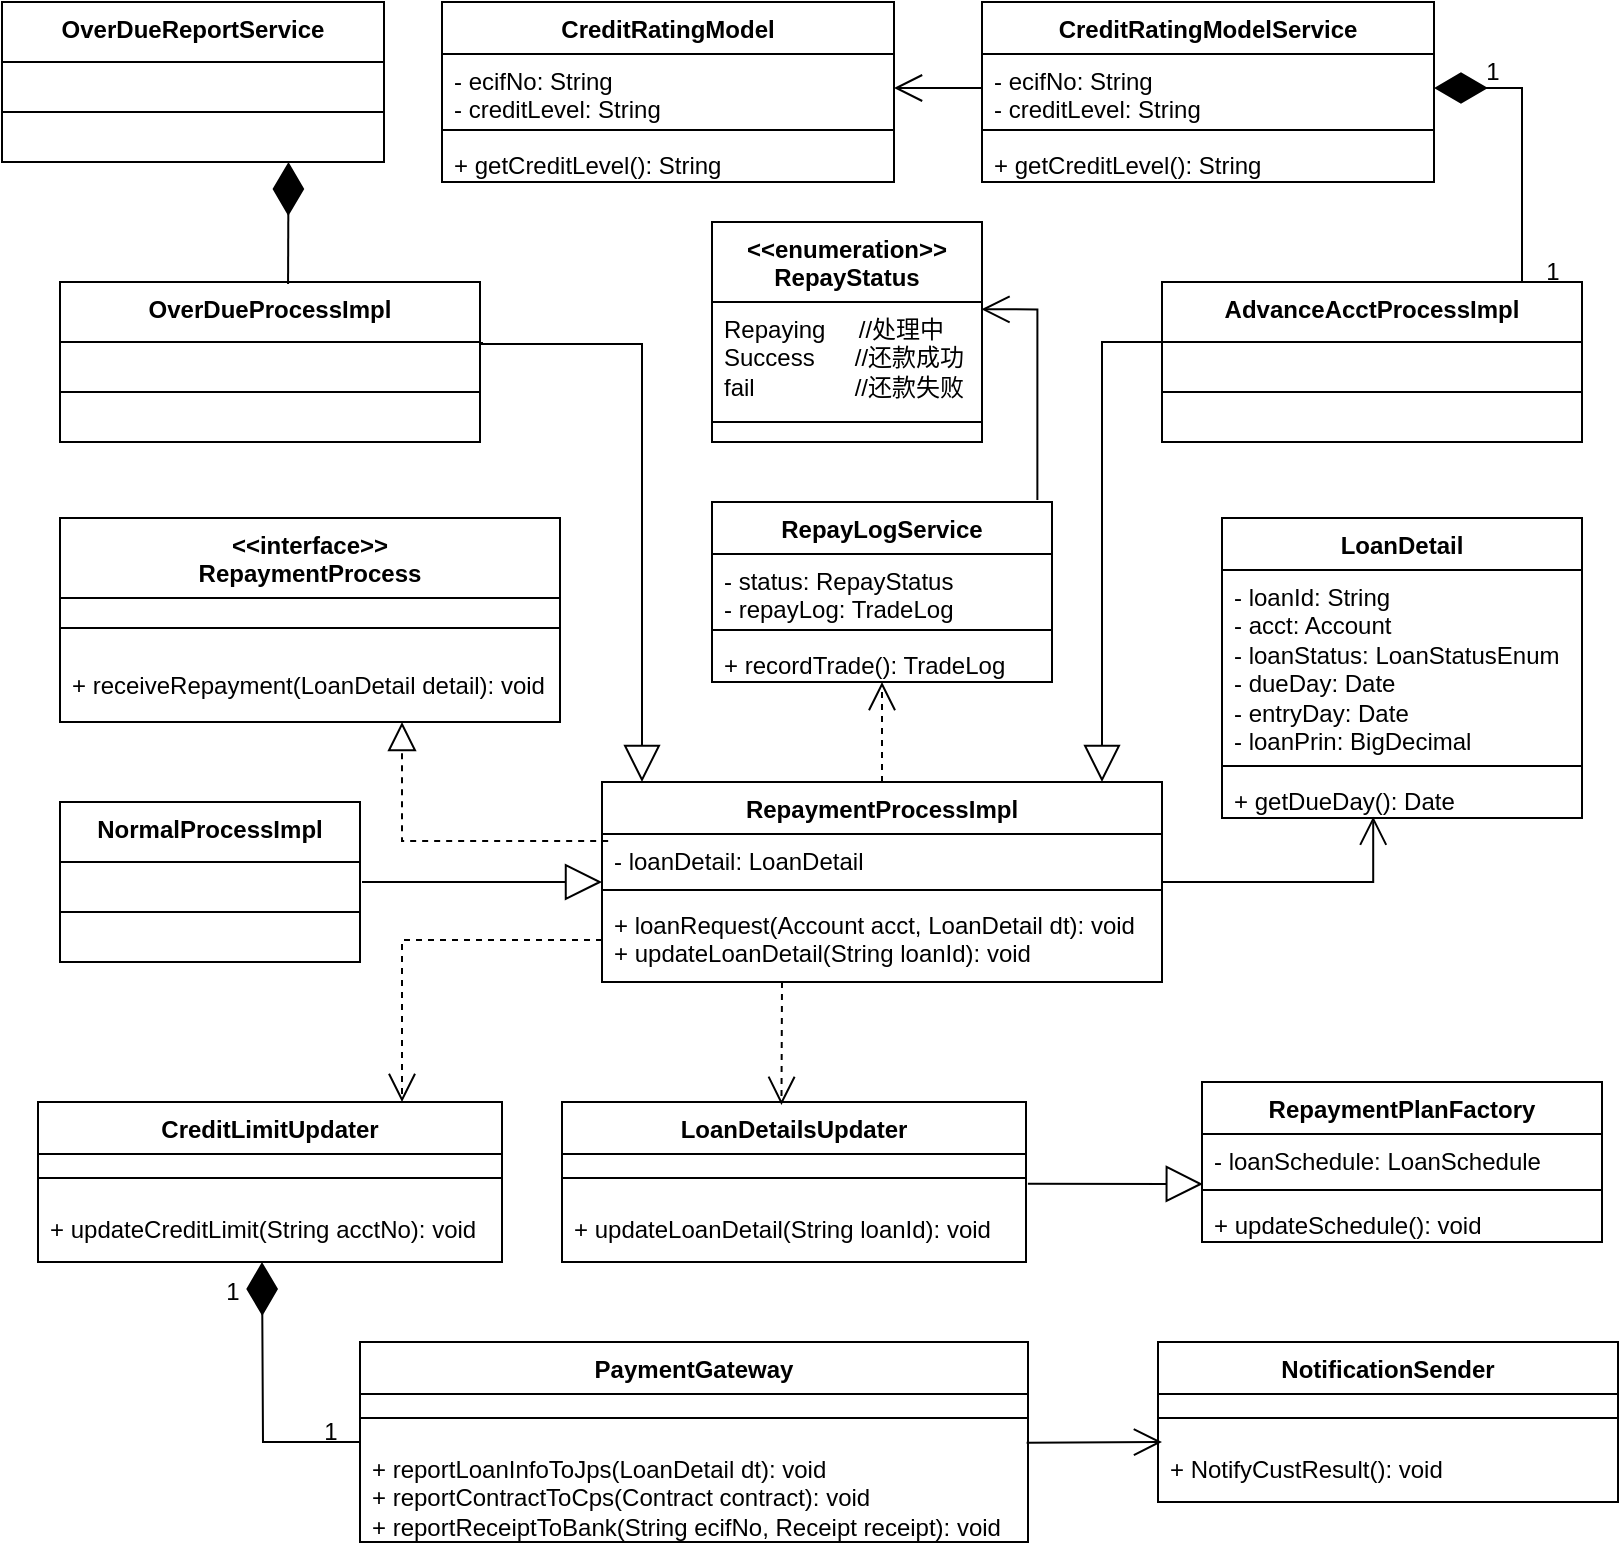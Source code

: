 <mxfile version="21.6.9" type="github">
  <diagram name="第 1 页" id="CDCMT0ahfo753EKsKTET">
    <mxGraphModel dx="1173" dy="772" grid="1" gridSize="10" guides="1" tooltips="1" connect="1" arrows="1" fold="1" page="1" pageScale="1" pageWidth="827" pageHeight="1169" math="0" shadow="0">
      <root>
        <mxCell id="0" />
        <mxCell id="1" parent="0" />
        <mxCell id="DLmoHrTBkKyLxjn6FFNR-3" value="&amp;lt;&amp;lt;interface&amp;gt;&amp;gt;&lt;br style=&quot;border-color: var(--border-color);&quot;&gt;RepaymentProcess" style="swimlane;fontStyle=1;align=center;verticalAlign=top;childLayout=stackLayout;horizontal=1;startSize=40;horizontalStack=0;resizeParent=1;resizeParentMax=0;resizeLast=0;collapsible=1;marginBottom=0;whiteSpace=wrap;html=1;" parent="1" vertex="1">
          <mxGeometry x="39" y="1008" width="250" height="102" as="geometry" />
        </mxCell>
        <mxCell id="DLmoHrTBkKyLxjn6FFNR-5" value="" style="line;strokeWidth=1;fillColor=none;align=left;verticalAlign=middle;spacingTop=-1;spacingLeft=3;spacingRight=3;rotatable=0;labelPosition=right;points=[];portConstraint=eastwest;strokeColor=inherit;" parent="DLmoHrTBkKyLxjn6FFNR-3" vertex="1">
          <mxGeometry y="40" width="250" height="30" as="geometry" />
        </mxCell>
        <mxCell id="DLmoHrTBkKyLxjn6FFNR-6" value="+ receiveRepayment(LoanDetail detail): void" style="text;strokeColor=none;fillColor=none;align=left;verticalAlign=top;spacingLeft=4;spacingRight=4;overflow=hidden;rotatable=0;points=[[0,0.5],[1,0.5]];portConstraint=eastwest;whiteSpace=wrap;html=1;" parent="DLmoHrTBkKyLxjn6FFNR-3" vertex="1">
          <mxGeometry y="70" width="250" height="32" as="geometry" />
        </mxCell>
        <mxCell id="DLmoHrTBkKyLxjn6FFNR-10" value="RepaymentProcessImpl" style="swimlane;fontStyle=1;align=center;verticalAlign=top;childLayout=stackLayout;horizontal=1;startSize=26;horizontalStack=0;resizeParent=1;resizeParentMax=0;resizeLast=0;collapsible=1;marginBottom=0;whiteSpace=wrap;html=1;" parent="1" vertex="1">
          <mxGeometry x="310" y="1140" width="280" height="100" as="geometry" />
        </mxCell>
        <mxCell id="DLmoHrTBkKyLxjn6FFNR-11" value="- loanDetail: LoanDetail" style="text;strokeColor=none;fillColor=none;align=left;verticalAlign=top;spacingLeft=4;spacingRight=4;overflow=hidden;rotatable=0;points=[[0,0.5],[1,0.5]];portConstraint=eastwest;whiteSpace=wrap;html=1;" parent="DLmoHrTBkKyLxjn6FFNR-10" vertex="1">
          <mxGeometry y="26" width="280" height="24" as="geometry" />
        </mxCell>
        <mxCell id="DLmoHrTBkKyLxjn6FFNR-12" value="" style="line;strokeWidth=1;fillColor=none;align=left;verticalAlign=middle;spacingTop=-1;spacingLeft=3;spacingRight=3;rotatable=0;labelPosition=right;points=[];portConstraint=eastwest;strokeColor=inherit;" parent="DLmoHrTBkKyLxjn6FFNR-10" vertex="1">
          <mxGeometry y="50" width="280" height="8" as="geometry" />
        </mxCell>
        <mxCell id="DLmoHrTBkKyLxjn6FFNR-13" value="+ loanRequest(Account acct, LoanDetail dt): void&lt;br style=&quot;border-color: var(--border-color);&quot;&gt;+ updateLoanDetail(String loanId): void" style="text;strokeColor=none;fillColor=none;align=left;verticalAlign=top;spacingLeft=4;spacingRight=4;overflow=hidden;rotatable=0;points=[[0,0.5],[1,0.5]];portConstraint=eastwest;whiteSpace=wrap;html=1;" parent="DLmoHrTBkKyLxjn6FFNR-10" vertex="1">
          <mxGeometry y="58" width="280" height="42" as="geometry" />
        </mxCell>
        <mxCell id="DLmoHrTBkKyLxjn6FFNR-14" value="LoanDetail" style="swimlane;fontStyle=1;align=center;verticalAlign=top;childLayout=stackLayout;horizontal=1;startSize=26;horizontalStack=0;resizeParent=1;resizeParentMax=0;resizeLast=0;collapsible=1;marginBottom=0;whiteSpace=wrap;html=1;" parent="1" vertex="1">
          <mxGeometry x="620" y="1008" width="180" height="150" as="geometry" />
        </mxCell>
        <mxCell id="DLmoHrTBkKyLxjn6FFNR-15" value="- loanId: String&lt;br&gt;- acct: Account&lt;br&gt;- loanStatus: LoanStatusEnum&lt;br&gt;- dueDay: Date&lt;br&gt;- entryDay: Date&lt;br&gt;- loanPrin: BigDecimal" style="text;strokeColor=none;fillColor=none;align=left;verticalAlign=top;spacingLeft=4;spacingRight=4;overflow=hidden;rotatable=0;points=[[0,0.5],[1,0.5]];portConstraint=eastwest;whiteSpace=wrap;html=1;" parent="DLmoHrTBkKyLxjn6FFNR-14" vertex="1">
          <mxGeometry y="26" width="180" height="94" as="geometry" />
        </mxCell>
        <mxCell id="DLmoHrTBkKyLxjn6FFNR-16" value="" style="line;strokeWidth=1;fillColor=none;align=left;verticalAlign=middle;spacingTop=-1;spacingLeft=3;spacingRight=3;rotatable=0;labelPosition=right;points=[];portConstraint=eastwest;strokeColor=inherit;" parent="DLmoHrTBkKyLxjn6FFNR-14" vertex="1">
          <mxGeometry y="120" width="180" height="8" as="geometry" />
        </mxCell>
        <mxCell id="DLmoHrTBkKyLxjn6FFNR-17" value="+ getDueDay(): Date" style="text;strokeColor=none;fillColor=none;align=left;verticalAlign=top;spacingLeft=4;spacingRight=4;overflow=hidden;rotatable=0;points=[[0,0.5],[1,0.5]];portConstraint=eastwest;whiteSpace=wrap;html=1;" parent="DLmoHrTBkKyLxjn6FFNR-14" vertex="1">
          <mxGeometry y="128" width="180" height="22" as="geometry" />
        </mxCell>
        <mxCell id="DLmoHrTBkKyLxjn6FFNR-18" value="" style="endArrow=block;dashed=1;endFill=0;endSize=12;html=1;rounded=0;exitX=0.011;exitY=0.144;exitDx=0;exitDy=0;exitPerimeter=0;edgeStyle=orthogonalEdgeStyle;" parent="1" source="DLmoHrTBkKyLxjn6FFNR-11" target="DLmoHrTBkKyLxjn6FFNR-6" edge="1">
          <mxGeometry width="160" relative="1" as="geometry">
            <mxPoint x="80" y="1140" as="sourcePoint" />
            <mxPoint x="240" y="1140" as="targetPoint" />
            <Array as="points">
              <mxPoint x="210" y="1170" />
            </Array>
          </mxGeometry>
        </mxCell>
        <mxCell id="DLmoHrTBkKyLxjn6FFNR-19" value="" style="endArrow=open;endFill=1;endSize=12;html=1;rounded=0;entryX=0.42;entryY=0.97;entryDx=0;entryDy=0;entryPerimeter=0;edgeStyle=orthogonalEdgeStyle;" parent="1" target="DLmoHrTBkKyLxjn6FFNR-17" edge="1">
          <mxGeometry width="160" relative="1" as="geometry">
            <mxPoint x="590" y="1190" as="sourcePoint" />
            <mxPoint x="750" y="1190" as="targetPoint" />
            <Array as="points">
              <mxPoint x="696" y="1190" />
            </Array>
          </mxGeometry>
        </mxCell>
        <mxCell id="DLmoHrTBkKyLxjn6FFNR-20" value="CreditLimitUpdater" style="swimlane;fontStyle=1;align=center;verticalAlign=top;childLayout=stackLayout;horizontal=1;startSize=26;horizontalStack=0;resizeParent=1;resizeParentMax=0;resizeLast=0;collapsible=1;marginBottom=0;whiteSpace=wrap;html=1;" parent="1" vertex="1">
          <mxGeometry x="28" y="1300" width="232" height="80" as="geometry" />
        </mxCell>
        <mxCell id="DLmoHrTBkKyLxjn6FFNR-21" value="" style="line;strokeWidth=1;fillColor=none;align=left;verticalAlign=middle;spacingTop=-1;spacingLeft=3;spacingRight=3;rotatable=0;labelPosition=right;points=[];portConstraint=eastwest;strokeColor=inherit;" parent="DLmoHrTBkKyLxjn6FFNR-20" vertex="1">
          <mxGeometry y="26" width="232" height="24" as="geometry" />
        </mxCell>
        <mxCell id="DLmoHrTBkKyLxjn6FFNR-22" value="+ updateCreditLimit(String acctNo): void" style="text;strokeColor=none;fillColor=none;align=left;verticalAlign=top;spacingLeft=4;spacingRight=4;overflow=hidden;rotatable=0;points=[[0,0.5],[1,0.5]];portConstraint=eastwest;whiteSpace=wrap;html=1;" parent="DLmoHrTBkKyLxjn6FFNR-20" vertex="1">
          <mxGeometry y="50" width="232" height="30" as="geometry" />
        </mxCell>
        <mxCell id="DLmoHrTBkKyLxjn6FFNR-23" value="LoanDetailsUpdater" style="swimlane;fontStyle=1;align=center;verticalAlign=top;childLayout=stackLayout;horizontal=1;startSize=26;horizontalStack=0;resizeParent=1;resizeParentMax=0;resizeLast=0;collapsible=1;marginBottom=0;whiteSpace=wrap;html=1;" parent="1" vertex="1">
          <mxGeometry x="290" y="1300" width="232" height="80" as="geometry" />
        </mxCell>
        <mxCell id="DLmoHrTBkKyLxjn6FFNR-24" value="" style="line;strokeWidth=1;fillColor=none;align=left;verticalAlign=middle;spacingTop=-1;spacingLeft=3;spacingRight=3;rotatable=0;labelPosition=right;points=[];portConstraint=eastwest;strokeColor=inherit;" parent="DLmoHrTBkKyLxjn6FFNR-23" vertex="1">
          <mxGeometry y="26" width="232" height="24" as="geometry" />
        </mxCell>
        <mxCell id="DLmoHrTBkKyLxjn6FFNR-25" value="+ updateLoanDetail(String loanId): void" style="text;strokeColor=none;fillColor=none;align=left;verticalAlign=top;spacingLeft=4;spacingRight=4;overflow=hidden;rotatable=0;points=[[0,0.5],[1,0.5]];portConstraint=eastwest;whiteSpace=wrap;html=1;" parent="DLmoHrTBkKyLxjn6FFNR-23" vertex="1">
          <mxGeometry y="50" width="232" height="30" as="geometry" />
        </mxCell>
        <mxCell id="DLmoHrTBkKyLxjn6FFNR-26" value="RepaymentPlanFactory" style="swimlane;fontStyle=1;align=center;verticalAlign=top;childLayout=stackLayout;horizontal=1;startSize=26;horizontalStack=0;resizeParent=1;resizeParentMax=0;resizeLast=0;collapsible=1;marginBottom=0;whiteSpace=wrap;html=1;" parent="1" vertex="1">
          <mxGeometry x="610" y="1290" width="200" height="80" as="geometry" />
        </mxCell>
        <mxCell id="DLmoHrTBkKyLxjn6FFNR-27" value="- loanSchedule: LoanSchedule&lt;br&gt;" style="text;strokeColor=none;fillColor=none;align=left;verticalAlign=top;spacingLeft=4;spacingRight=4;overflow=hidden;rotatable=0;points=[[0,0.5],[1,0.5]];portConstraint=eastwest;whiteSpace=wrap;html=1;" parent="DLmoHrTBkKyLxjn6FFNR-26" vertex="1">
          <mxGeometry y="26" width="200" height="24" as="geometry" />
        </mxCell>
        <mxCell id="DLmoHrTBkKyLxjn6FFNR-28" value="" style="line;strokeWidth=1;fillColor=none;align=left;verticalAlign=middle;spacingTop=-1;spacingLeft=3;spacingRight=3;rotatable=0;labelPosition=right;points=[];portConstraint=eastwest;strokeColor=inherit;" parent="DLmoHrTBkKyLxjn6FFNR-26" vertex="1">
          <mxGeometry y="50" width="200" height="8" as="geometry" />
        </mxCell>
        <mxCell id="DLmoHrTBkKyLxjn6FFNR-29" value="+ updateSchedule(): void" style="text;strokeColor=none;fillColor=none;align=left;verticalAlign=top;spacingLeft=4;spacingRight=4;overflow=hidden;rotatable=0;points=[[0,0.5],[1,0.5]];portConstraint=eastwest;whiteSpace=wrap;html=1;" parent="DLmoHrTBkKyLxjn6FFNR-26" vertex="1">
          <mxGeometry y="58" width="200" height="22" as="geometry" />
        </mxCell>
        <mxCell id="DLmoHrTBkKyLxjn6FFNR-30" value="" style="endArrow=block;endSize=16;endFill=0;html=1;rounded=0;exitX=1.004;exitY=0.619;exitDx=0;exitDy=0;exitPerimeter=0;entryX=0.002;entryY=0.125;entryDx=0;entryDy=0;entryPerimeter=0;" parent="1" source="DLmoHrTBkKyLxjn6FFNR-24" target="DLmoHrTBkKyLxjn6FFNR-28" edge="1">
          <mxGeometry width="160" relative="1" as="geometry">
            <mxPoint x="540" y="1350" as="sourcePoint" />
            <mxPoint x="610" y="1350" as="targetPoint" />
          </mxGeometry>
        </mxCell>
        <mxCell id="DLmoHrTBkKyLxjn6FFNR-31" value="PaymentGateway" style="swimlane;fontStyle=1;align=center;verticalAlign=top;childLayout=stackLayout;horizontal=1;startSize=26;horizontalStack=0;resizeParent=1;resizeParentMax=0;resizeLast=0;collapsible=1;marginBottom=0;whiteSpace=wrap;html=1;" parent="1" vertex="1">
          <mxGeometry x="189" y="1420" width="334" height="100" as="geometry" />
        </mxCell>
        <mxCell id="DLmoHrTBkKyLxjn6FFNR-32" value="" style="line;strokeWidth=1;fillColor=none;align=left;verticalAlign=middle;spacingTop=-1;spacingLeft=3;spacingRight=3;rotatable=0;labelPosition=right;points=[];portConstraint=eastwest;strokeColor=inherit;" parent="DLmoHrTBkKyLxjn6FFNR-31" vertex="1">
          <mxGeometry y="26" width="334" height="24" as="geometry" />
        </mxCell>
        <mxCell id="DLmoHrTBkKyLxjn6FFNR-33" value="+ reportLoanInfoToJps(LoanDetail dt): void&lt;br&gt;+ reportContractToCps(Contract contract): void&lt;br&gt;+ reportReceiptToBank(String ecifNo, Receipt receipt): void" style="text;strokeColor=none;fillColor=none;align=left;verticalAlign=top;spacingLeft=4;spacingRight=4;overflow=hidden;rotatable=0;points=[[0,0.5],[1,0.5]];portConstraint=eastwest;whiteSpace=wrap;html=1;" parent="DLmoHrTBkKyLxjn6FFNR-31" vertex="1">
          <mxGeometry y="50" width="334" height="50" as="geometry" />
        </mxCell>
        <mxCell id="DLmoHrTBkKyLxjn6FFNR-34" value="" style="endArrow=diamondThin;endFill=1;endSize=24;html=1;rounded=0;exitX=0;exitY=0.5;exitDx=0;exitDy=0;edgeStyle=orthogonalEdgeStyle;" parent="1" source="DLmoHrTBkKyLxjn6FFNR-31" edge="1">
          <mxGeometry width="160" relative="1" as="geometry">
            <mxPoint x="190" y="1450" as="sourcePoint" />
            <mxPoint x="140" y="1380" as="targetPoint" />
          </mxGeometry>
        </mxCell>
        <mxCell id="DLmoHrTBkKyLxjn6FFNR-35" value="1" style="text;html=1;align=center;verticalAlign=middle;resizable=0;points=[];autosize=1;strokeColor=none;fillColor=none;" parent="1" vertex="1">
          <mxGeometry x="110" y="1380" width="30" height="30" as="geometry" />
        </mxCell>
        <mxCell id="DLmoHrTBkKyLxjn6FFNR-36" value="1" style="text;html=1;align=center;verticalAlign=middle;resizable=0;points=[];autosize=1;strokeColor=none;fillColor=none;" parent="1" vertex="1">
          <mxGeometry x="159" y="1450" width="30" height="30" as="geometry" />
        </mxCell>
        <mxCell id="DLmoHrTBkKyLxjn6FFNR-37" value="NotificationSender" style="swimlane;fontStyle=1;align=center;verticalAlign=top;childLayout=stackLayout;horizontal=1;startSize=26;horizontalStack=0;resizeParent=1;resizeParentMax=0;resizeLast=0;collapsible=1;marginBottom=0;whiteSpace=wrap;html=1;" parent="1" vertex="1">
          <mxGeometry x="588" y="1420" width="230" height="80" as="geometry" />
        </mxCell>
        <mxCell id="DLmoHrTBkKyLxjn6FFNR-38" value="" style="line;strokeWidth=1;fillColor=none;align=left;verticalAlign=middle;spacingTop=-1;spacingLeft=3;spacingRight=3;rotatable=0;labelPosition=right;points=[];portConstraint=eastwest;strokeColor=inherit;" parent="DLmoHrTBkKyLxjn6FFNR-37" vertex="1">
          <mxGeometry y="26" width="230" height="24" as="geometry" />
        </mxCell>
        <mxCell id="DLmoHrTBkKyLxjn6FFNR-39" value="+ NotifyCustResult(): void" style="text;strokeColor=none;fillColor=none;align=left;verticalAlign=top;spacingLeft=4;spacingRight=4;overflow=hidden;rotatable=0;points=[[0,0.5],[1,0.5]];portConstraint=eastwest;whiteSpace=wrap;html=1;" parent="DLmoHrTBkKyLxjn6FFNR-37" vertex="1">
          <mxGeometry y="50" width="230" height="30" as="geometry" />
        </mxCell>
        <mxCell id="DLmoHrTBkKyLxjn6FFNR-40" value="" style="endArrow=open;endFill=1;endSize=12;html=1;rounded=0;exitX=0.998;exitY=0.007;exitDx=0;exitDy=0;exitPerimeter=0;" parent="1" source="DLmoHrTBkKyLxjn6FFNR-33" edge="1">
          <mxGeometry width="160" relative="1" as="geometry">
            <mxPoint x="530" y="1470" as="sourcePoint" />
            <mxPoint x="590" y="1470" as="targetPoint" />
          </mxGeometry>
        </mxCell>
        <mxCell id="DLmoHrTBkKyLxjn6FFNR-42" value="" style="endArrow=open;endFill=1;endSize=12;html=1;rounded=0;exitX=0;exitY=0.5;exitDx=0;exitDy=0;edgeStyle=orthogonalEdgeStyle;dashed=1;" parent="1" source="DLmoHrTBkKyLxjn6FFNR-13" edge="1">
          <mxGeometry width="160" relative="1" as="geometry">
            <mxPoint x="170" y="1250" as="sourcePoint" />
            <mxPoint x="210" y="1300" as="targetPoint" />
            <Array as="points">
              <mxPoint x="210" y="1219" />
              <mxPoint x="210" y="1300" />
            </Array>
          </mxGeometry>
        </mxCell>
        <mxCell id="DLmoHrTBkKyLxjn6FFNR-43" value="" style="endArrow=open;endFill=1;endSize=12;html=1;rounded=0;entryX=0.473;entryY=0.018;entryDx=0;entryDy=0;entryPerimeter=0;dashed=1;" parent="1" target="DLmoHrTBkKyLxjn6FFNR-23" edge="1">
          <mxGeometry width="160" relative="1" as="geometry">
            <mxPoint x="400" y="1240" as="sourcePoint" />
            <mxPoint x="510" y="1280" as="targetPoint" />
          </mxGeometry>
        </mxCell>
        <mxCell id="DLmoHrTBkKyLxjn6FFNR-44" value="NormalProcessImpl" style="swimlane;fontStyle=1;align=center;verticalAlign=top;childLayout=stackLayout;horizontal=1;startSize=30;horizontalStack=0;resizeParent=1;resizeParentMax=0;resizeLast=0;collapsible=1;marginBottom=0;whiteSpace=wrap;html=1;" parent="1" vertex="1">
          <mxGeometry x="39" y="1150" width="150" height="80" as="geometry" />
        </mxCell>
        <mxCell id="DLmoHrTBkKyLxjn6FFNR-45" value="" style="line;strokeWidth=1;fillColor=none;align=left;verticalAlign=middle;spacingTop=-1;spacingLeft=3;spacingRight=3;rotatable=0;labelPosition=right;points=[];portConstraint=eastwest;strokeColor=inherit;" parent="DLmoHrTBkKyLxjn6FFNR-44" vertex="1">
          <mxGeometry y="30" width="150" height="50" as="geometry" />
        </mxCell>
        <mxCell id="DLmoHrTBkKyLxjn6FFNR-46" value="" style="endArrow=block;endSize=16;endFill=0;html=1;rounded=0;" parent="1" edge="1">
          <mxGeometry width="160" relative="1" as="geometry">
            <mxPoint x="190" y="1190" as="sourcePoint" />
            <mxPoint x="310" y="1190" as="targetPoint" />
          </mxGeometry>
        </mxCell>
        <mxCell id="DLmoHrTBkKyLxjn6FFNR-47" value="OverDueProcessImpl" style="swimlane;fontStyle=1;align=center;verticalAlign=top;childLayout=stackLayout;horizontal=1;startSize=30;horizontalStack=0;resizeParent=1;resizeParentMax=0;resizeLast=0;collapsible=1;marginBottom=0;whiteSpace=wrap;html=1;" parent="1" vertex="1">
          <mxGeometry x="39" y="890" width="210" height="80" as="geometry" />
        </mxCell>
        <mxCell id="DLmoHrTBkKyLxjn6FFNR-48" value="" style="line;strokeWidth=1;fillColor=none;align=left;verticalAlign=middle;spacingTop=-1;spacingLeft=3;spacingRight=3;rotatable=0;labelPosition=right;points=[];portConstraint=eastwest;strokeColor=inherit;" parent="DLmoHrTBkKyLxjn6FFNR-47" vertex="1">
          <mxGeometry y="30" width="210" height="50" as="geometry" />
        </mxCell>
        <mxCell id="DLmoHrTBkKyLxjn6FFNR-49" value="" style="endArrow=block;endSize=16;endFill=0;html=1;rounded=0;edgeStyle=orthogonalEdgeStyle;" parent="1" edge="1">
          <mxGeometry width="160" relative="1" as="geometry">
            <mxPoint x="250" y="920" as="sourcePoint" />
            <mxPoint x="330" y="1140" as="targetPoint" />
            <Array as="points">
              <mxPoint x="250" y="921" />
              <mxPoint x="330" y="921" />
              <mxPoint x="330" y="1140" />
            </Array>
          </mxGeometry>
        </mxCell>
        <mxCell id="DLmoHrTBkKyLxjn6FFNR-50" value="AdvanceAcctProcessImpl" style="swimlane;fontStyle=1;align=center;verticalAlign=top;childLayout=stackLayout;horizontal=1;startSize=30;horizontalStack=0;resizeParent=1;resizeParentMax=0;resizeLast=0;collapsible=1;marginBottom=0;whiteSpace=wrap;html=1;" parent="1" vertex="1">
          <mxGeometry x="590" y="890" width="210" height="80" as="geometry" />
        </mxCell>
        <mxCell id="DLmoHrTBkKyLxjn6FFNR-51" value="" style="line;strokeWidth=1;fillColor=none;align=left;verticalAlign=middle;spacingTop=-1;spacingLeft=3;spacingRight=3;rotatable=0;labelPosition=right;points=[];portConstraint=eastwest;strokeColor=inherit;" parent="DLmoHrTBkKyLxjn6FFNR-50" vertex="1">
          <mxGeometry y="30" width="210" height="50" as="geometry" />
        </mxCell>
        <mxCell id="DLmoHrTBkKyLxjn6FFNR-52" value="" style="endArrow=block;endSize=16;endFill=0;html=1;rounded=0;edgeStyle=orthogonalEdgeStyle;" parent="1" edge="1">
          <mxGeometry width="160" relative="1" as="geometry">
            <mxPoint x="590" y="920" as="sourcePoint" />
            <mxPoint x="560" y="1140" as="targetPoint" />
            <Array as="points">
              <mxPoint x="560" y="920" />
              <mxPoint x="560" y="1140" />
            </Array>
          </mxGeometry>
        </mxCell>
        <mxCell id="DLmoHrTBkKyLxjn6FFNR-55" value="RepayLogService" style="swimlane;fontStyle=1;align=center;verticalAlign=top;childLayout=stackLayout;horizontal=1;startSize=26;horizontalStack=0;resizeParent=1;resizeParentMax=0;resizeLast=0;collapsible=1;marginBottom=0;whiteSpace=wrap;html=1;" parent="1" vertex="1">
          <mxGeometry x="365" y="1000" width="170" height="90" as="geometry" />
        </mxCell>
        <mxCell id="DLmoHrTBkKyLxjn6FFNR-56" value="- status: RepayStatus&lt;br&gt;- repayLog: TradeLog" style="text;strokeColor=none;fillColor=none;align=left;verticalAlign=top;spacingLeft=4;spacingRight=4;overflow=hidden;rotatable=0;points=[[0,0.5],[1,0.5]];portConstraint=eastwest;whiteSpace=wrap;html=1;" parent="DLmoHrTBkKyLxjn6FFNR-55" vertex="1">
          <mxGeometry y="26" width="170" height="34" as="geometry" />
        </mxCell>
        <mxCell id="DLmoHrTBkKyLxjn6FFNR-57" value="" style="line;strokeWidth=1;fillColor=none;align=left;verticalAlign=middle;spacingTop=-1;spacingLeft=3;spacingRight=3;rotatable=0;labelPosition=right;points=[];portConstraint=eastwest;strokeColor=inherit;" parent="DLmoHrTBkKyLxjn6FFNR-55" vertex="1">
          <mxGeometry y="60" width="170" height="8" as="geometry" />
        </mxCell>
        <mxCell id="DLmoHrTBkKyLxjn6FFNR-58" value="+ recordTrade(): TradeLog" style="text;strokeColor=none;fillColor=none;align=left;verticalAlign=top;spacingLeft=4;spacingRight=4;overflow=hidden;rotatable=0;points=[[0,0.5],[1,0.5]];portConstraint=eastwest;whiteSpace=wrap;html=1;" parent="DLmoHrTBkKyLxjn6FFNR-55" vertex="1">
          <mxGeometry y="68" width="170" height="22" as="geometry" />
        </mxCell>
        <mxCell id="DLmoHrTBkKyLxjn6FFNR-59" value="" style="endArrow=open;endSize=12;dashed=1;html=1;rounded=0;exitX=0.5;exitY=0;exitDx=0;exitDy=0;" parent="1" source="DLmoHrTBkKyLxjn6FFNR-10" target="DLmoHrTBkKyLxjn6FFNR-58" edge="1">
          <mxGeometry x="0.009" width="160" relative="1" as="geometry">
            <mxPoint x="390" y="1110" as="sourcePoint" />
            <mxPoint x="550" y="1110" as="targetPoint" />
            <mxPoint as="offset" />
          </mxGeometry>
        </mxCell>
        <mxCell id="DLmoHrTBkKyLxjn6FFNR-61" value="CreditRatingModelService" style="swimlane;fontStyle=1;align=center;verticalAlign=top;childLayout=stackLayout;horizontal=1;startSize=26;horizontalStack=0;resizeParent=1;resizeParentMax=0;resizeLast=0;collapsible=1;marginBottom=0;whiteSpace=wrap;html=1;" parent="1" vertex="1">
          <mxGeometry x="500" y="750" width="226" height="90" as="geometry" />
        </mxCell>
        <mxCell id="DLmoHrTBkKyLxjn6FFNR-62" value="- ecifNo: String&lt;br&gt;- creditLevel: String" style="text;strokeColor=none;fillColor=none;align=left;verticalAlign=top;spacingLeft=4;spacingRight=4;overflow=hidden;rotatable=0;points=[[0,0.5],[1,0.5]];portConstraint=eastwest;whiteSpace=wrap;html=1;" parent="DLmoHrTBkKyLxjn6FFNR-61" vertex="1">
          <mxGeometry y="26" width="226" height="34" as="geometry" />
        </mxCell>
        <mxCell id="DLmoHrTBkKyLxjn6FFNR-63" value="" style="line;strokeWidth=1;fillColor=none;align=left;verticalAlign=middle;spacingTop=-1;spacingLeft=3;spacingRight=3;rotatable=0;labelPosition=right;points=[];portConstraint=eastwest;strokeColor=inherit;" parent="DLmoHrTBkKyLxjn6FFNR-61" vertex="1">
          <mxGeometry y="60" width="226" height="8" as="geometry" />
        </mxCell>
        <mxCell id="DLmoHrTBkKyLxjn6FFNR-64" value="+ getCreditLevel(): String" style="text;strokeColor=none;fillColor=none;align=left;verticalAlign=top;spacingLeft=4;spacingRight=4;overflow=hidden;rotatable=0;points=[[0,0.5],[1,0.5]];portConstraint=eastwest;whiteSpace=wrap;html=1;" parent="DLmoHrTBkKyLxjn6FFNR-61" vertex="1">
          <mxGeometry y="68" width="226" height="22" as="geometry" />
        </mxCell>
        <mxCell id="DLmoHrTBkKyLxjn6FFNR-65" value="" style="endArrow=diamondThin;endFill=1;endSize=24;html=1;rounded=0;entryX=1;entryY=0.5;entryDx=0;entryDy=0;edgeStyle=orthogonalEdgeStyle;" parent="1" target="DLmoHrTBkKyLxjn6FFNR-62" edge="1">
          <mxGeometry width="160" relative="1" as="geometry">
            <mxPoint x="770" y="890" as="sourcePoint" />
            <mxPoint x="900" y="870" as="targetPoint" />
            <Array as="points">
              <mxPoint x="770" y="890" />
              <mxPoint x="770" y="793" />
            </Array>
          </mxGeometry>
        </mxCell>
        <mxCell id="DLmoHrTBkKyLxjn6FFNR-66" value="1" style="text;html=1;align=center;verticalAlign=middle;resizable=0;points=[];autosize=1;strokeColor=none;fillColor=none;" parent="1" vertex="1">
          <mxGeometry x="740" y="770" width="30" height="30" as="geometry" />
        </mxCell>
        <mxCell id="DLmoHrTBkKyLxjn6FFNR-67" value="1" style="text;html=1;align=center;verticalAlign=middle;resizable=0;points=[];autosize=1;strokeColor=none;fillColor=none;" parent="1" vertex="1">
          <mxGeometry x="770" y="870" width="30" height="30" as="geometry" />
        </mxCell>
        <mxCell id="DLmoHrTBkKyLxjn6FFNR-68" value="CreditRatingModel" style="swimlane;fontStyle=1;align=center;verticalAlign=top;childLayout=stackLayout;horizontal=1;startSize=26;horizontalStack=0;resizeParent=1;resizeParentMax=0;resizeLast=0;collapsible=1;marginBottom=0;whiteSpace=wrap;html=1;" parent="1" vertex="1">
          <mxGeometry x="230" y="750" width="226" height="90" as="geometry" />
        </mxCell>
        <mxCell id="DLmoHrTBkKyLxjn6FFNR-69" value="- ecifNo: String&lt;br&gt;- creditLevel: String" style="text;strokeColor=none;fillColor=none;align=left;verticalAlign=top;spacingLeft=4;spacingRight=4;overflow=hidden;rotatable=0;points=[[0,0.5],[1,0.5]];portConstraint=eastwest;whiteSpace=wrap;html=1;" parent="DLmoHrTBkKyLxjn6FFNR-68" vertex="1">
          <mxGeometry y="26" width="226" height="34" as="geometry" />
        </mxCell>
        <mxCell id="DLmoHrTBkKyLxjn6FFNR-70" value="" style="line;strokeWidth=1;fillColor=none;align=left;verticalAlign=middle;spacingTop=-1;spacingLeft=3;spacingRight=3;rotatable=0;labelPosition=right;points=[];portConstraint=eastwest;strokeColor=inherit;" parent="DLmoHrTBkKyLxjn6FFNR-68" vertex="1">
          <mxGeometry y="60" width="226" height="8" as="geometry" />
        </mxCell>
        <mxCell id="DLmoHrTBkKyLxjn6FFNR-71" value="+ getCreditLevel(): String" style="text;strokeColor=none;fillColor=none;align=left;verticalAlign=top;spacingLeft=4;spacingRight=4;overflow=hidden;rotatable=0;points=[[0,0.5],[1,0.5]];portConstraint=eastwest;whiteSpace=wrap;html=1;" parent="DLmoHrTBkKyLxjn6FFNR-68" vertex="1">
          <mxGeometry y="68" width="226" height="22" as="geometry" />
        </mxCell>
        <mxCell id="DLmoHrTBkKyLxjn6FFNR-72" value="" style="endArrow=open;endFill=1;endSize=12;html=1;rounded=0;exitX=0;exitY=0.5;exitDx=0;exitDy=0;entryX=1;entryY=0.5;entryDx=0;entryDy=0;" parent="1" source="DLmoHrTBkKyLxjn6FFNR-62" target="DLmoHrTBkKyLxjn6FFNR-69" edge="1">
          <mxGeometry width="160" relative="1" as="geometry">
            <mxPoint x="370" y="900" as="sourcePoint" />
            <mxPoint x="530" y="900" as="targetPoint" />
          </mxGeometry>
        </mxCell>
        <mxCell id="DLmoHrTBkKyLxjn6FFNR-73" value="OverDueReportService" style="swimlane;fontStyle=1;align=center;verticalAlign=top;childLayout=stackLayout;horizontal=1;startSize=30;horizontalStack=0;resizeParent=1;resizeParentMax=0;resizeLast=0;collapsible=1;marginBottom=0;whiteSpace=wrap;html=1;" parent="1" vertex="1">
          <mxGeometry x="10" y="750" width="191" height="80" as="geometry" />
        </mxCell>
        <mxCell id="DLmoHrTBkKyLxjn6FFNR-74" value="" style="line;strokeWidth=1;fillColor=none;align=left;verticalAlign=middle;spacingTop=-1;spacingLeft=3;spacingRight=3;rotatable=0;labelPosition=right;points=[];portConstraint=eastwest;strokeColor=inherit;" parent="DLmoHrTBkKyLxjn6FFNR-73" vertex="1">
          <mxGeometry y="30" width="191" height="50" as="geometry" />
        </mxCell>
        <mxCell id="DLmoHrTBkKyLxjn6FFNR-76" value="" style="endArrow=diamondThin;endFill=1;endSize=24;html=1;rounded=0;exitX=0.543;exitY=0.013;exitDx=0;exitDy=0;entryX=0.75;entryY=1;entryDx=0;entryDy=0;exitPerimeter=0;" parent="1" source="DLmoHrTBkKyLxjn6FFNR-47" target="DLmoHrTBkKyLxjn6FFNR-73" edge="1">
          <mxGeometry width="160" relative="1" as="geometry">
            <mxPoint x="60" y="860" as="sourcePoint" />
            <mxPoint x="220" y="860" as="targetPoint" />
          </mxGeometry>
        </mxCell>
        <mxCell id="DLmoHrTBkKyLxjn6FFNR-77" value="&lt;b style=&quot;border-color: var(--border-color);&quot;&gt;&amp;lt;&amp;lt;enumeration&amp;gt;&amp;gt;&lt;br style=&quot;border-color: var(--border-color);&quot;&gt;RepayStatus&lt;br&gt;&lt;/b&gt;" style="swimlane;fontStyle=1;align=center;verticalAlign=top;childLayout=stackLayout;horizontal=1;startSize=40;horizontalStack=0;resizeParent=1;resizeParentMax=0;resizeLast=0;collapsible=1;marginBottom=0;whiteSpace=wrap;html=1;" parent="1" vertex="1">
          <mxGeometry x="365" y="860" width="135" height="110" as="geometry" />
        </mxCell>
        <mxCell id="DLmoHrTBkKyLxjn6FFNR-78" value="Repaying&amp;nbsp; &amp;nbsp; &amp;nbsp;//处理中&lt;br&gt;Success&amp;nbsp; &amp;nbsp; &amp;nbsp; //还款成功&lt;br&gt;fail&amp;nbsp; &amp;nbsp; &amp;nbsp; &amp;nbsp; &amp;nbsp; &amp;nbsp; &amp;nbsp; &amp;nbsp;//还款失败" style="text;strokeColor=none;fillColor=none;align=left;verticalAlign=top;spacingLeft=4;spacingRight=4;overflow=hidden;rotatable=0;points=[[0,0.5],[1,0.5]];portConstraint=eastwest;whiteSpace=wrap;html=1;" parent="DLmoHrTBkKyLxjn6FFNR-77" vertex="1">
          <mxGeometry y="40" width="135" height="50" as="geometry" />
        </mxCell>
        <mxCell id="DLmoHrTBkKyLxjn6FFNR-79" value="" style="line;strokeWidth=1;fillColor=none;align=left;verticalAlign=middle;spacingTop=-1;spacingLeft=3;spacingRight=3;rotatable=0;labelPosition=right;points=[];portConstraint=eastwest;strokeColor=inherit;" parent="DLmoHrTBkKyLxjn6FFNR-77" vertex="1">
          <mxGeometry y="90" width="135" height="20" as="geometry" />
        </mxCell>
        <mxCell id="DLmoHrTBkKyLxjn6FFNR-80" value="" style="endArrow=open;endFill=1;endSize=12;html=1;rounded=0;exitX=0.957;exitY=-0.011;exitDx=0;exitDy=0;entryX=0.998;entryY=0.073;entryDx=0;entryDy=0;entryPerimeter=0;edgeStyle=orthogonalEdgeStyle;exitPerimeter=0;" parent="1" source="DLmoHrTBkKyLxjn6FFNR-55" target="DLmoHrTBkKyLxjn6FFNR-78" edge="1">
          <mxGeometry width="160" relative="1" as="geometry">
            <mxPoint x="520" y="950" as="sourcePoint" />
            <mxPoint x="680" y="950" as="targetPoint" />
          </mxGeometry>
        </mxCell>
      </root>
    </mxGraphModel>
  </diagram>
</mxfile>
